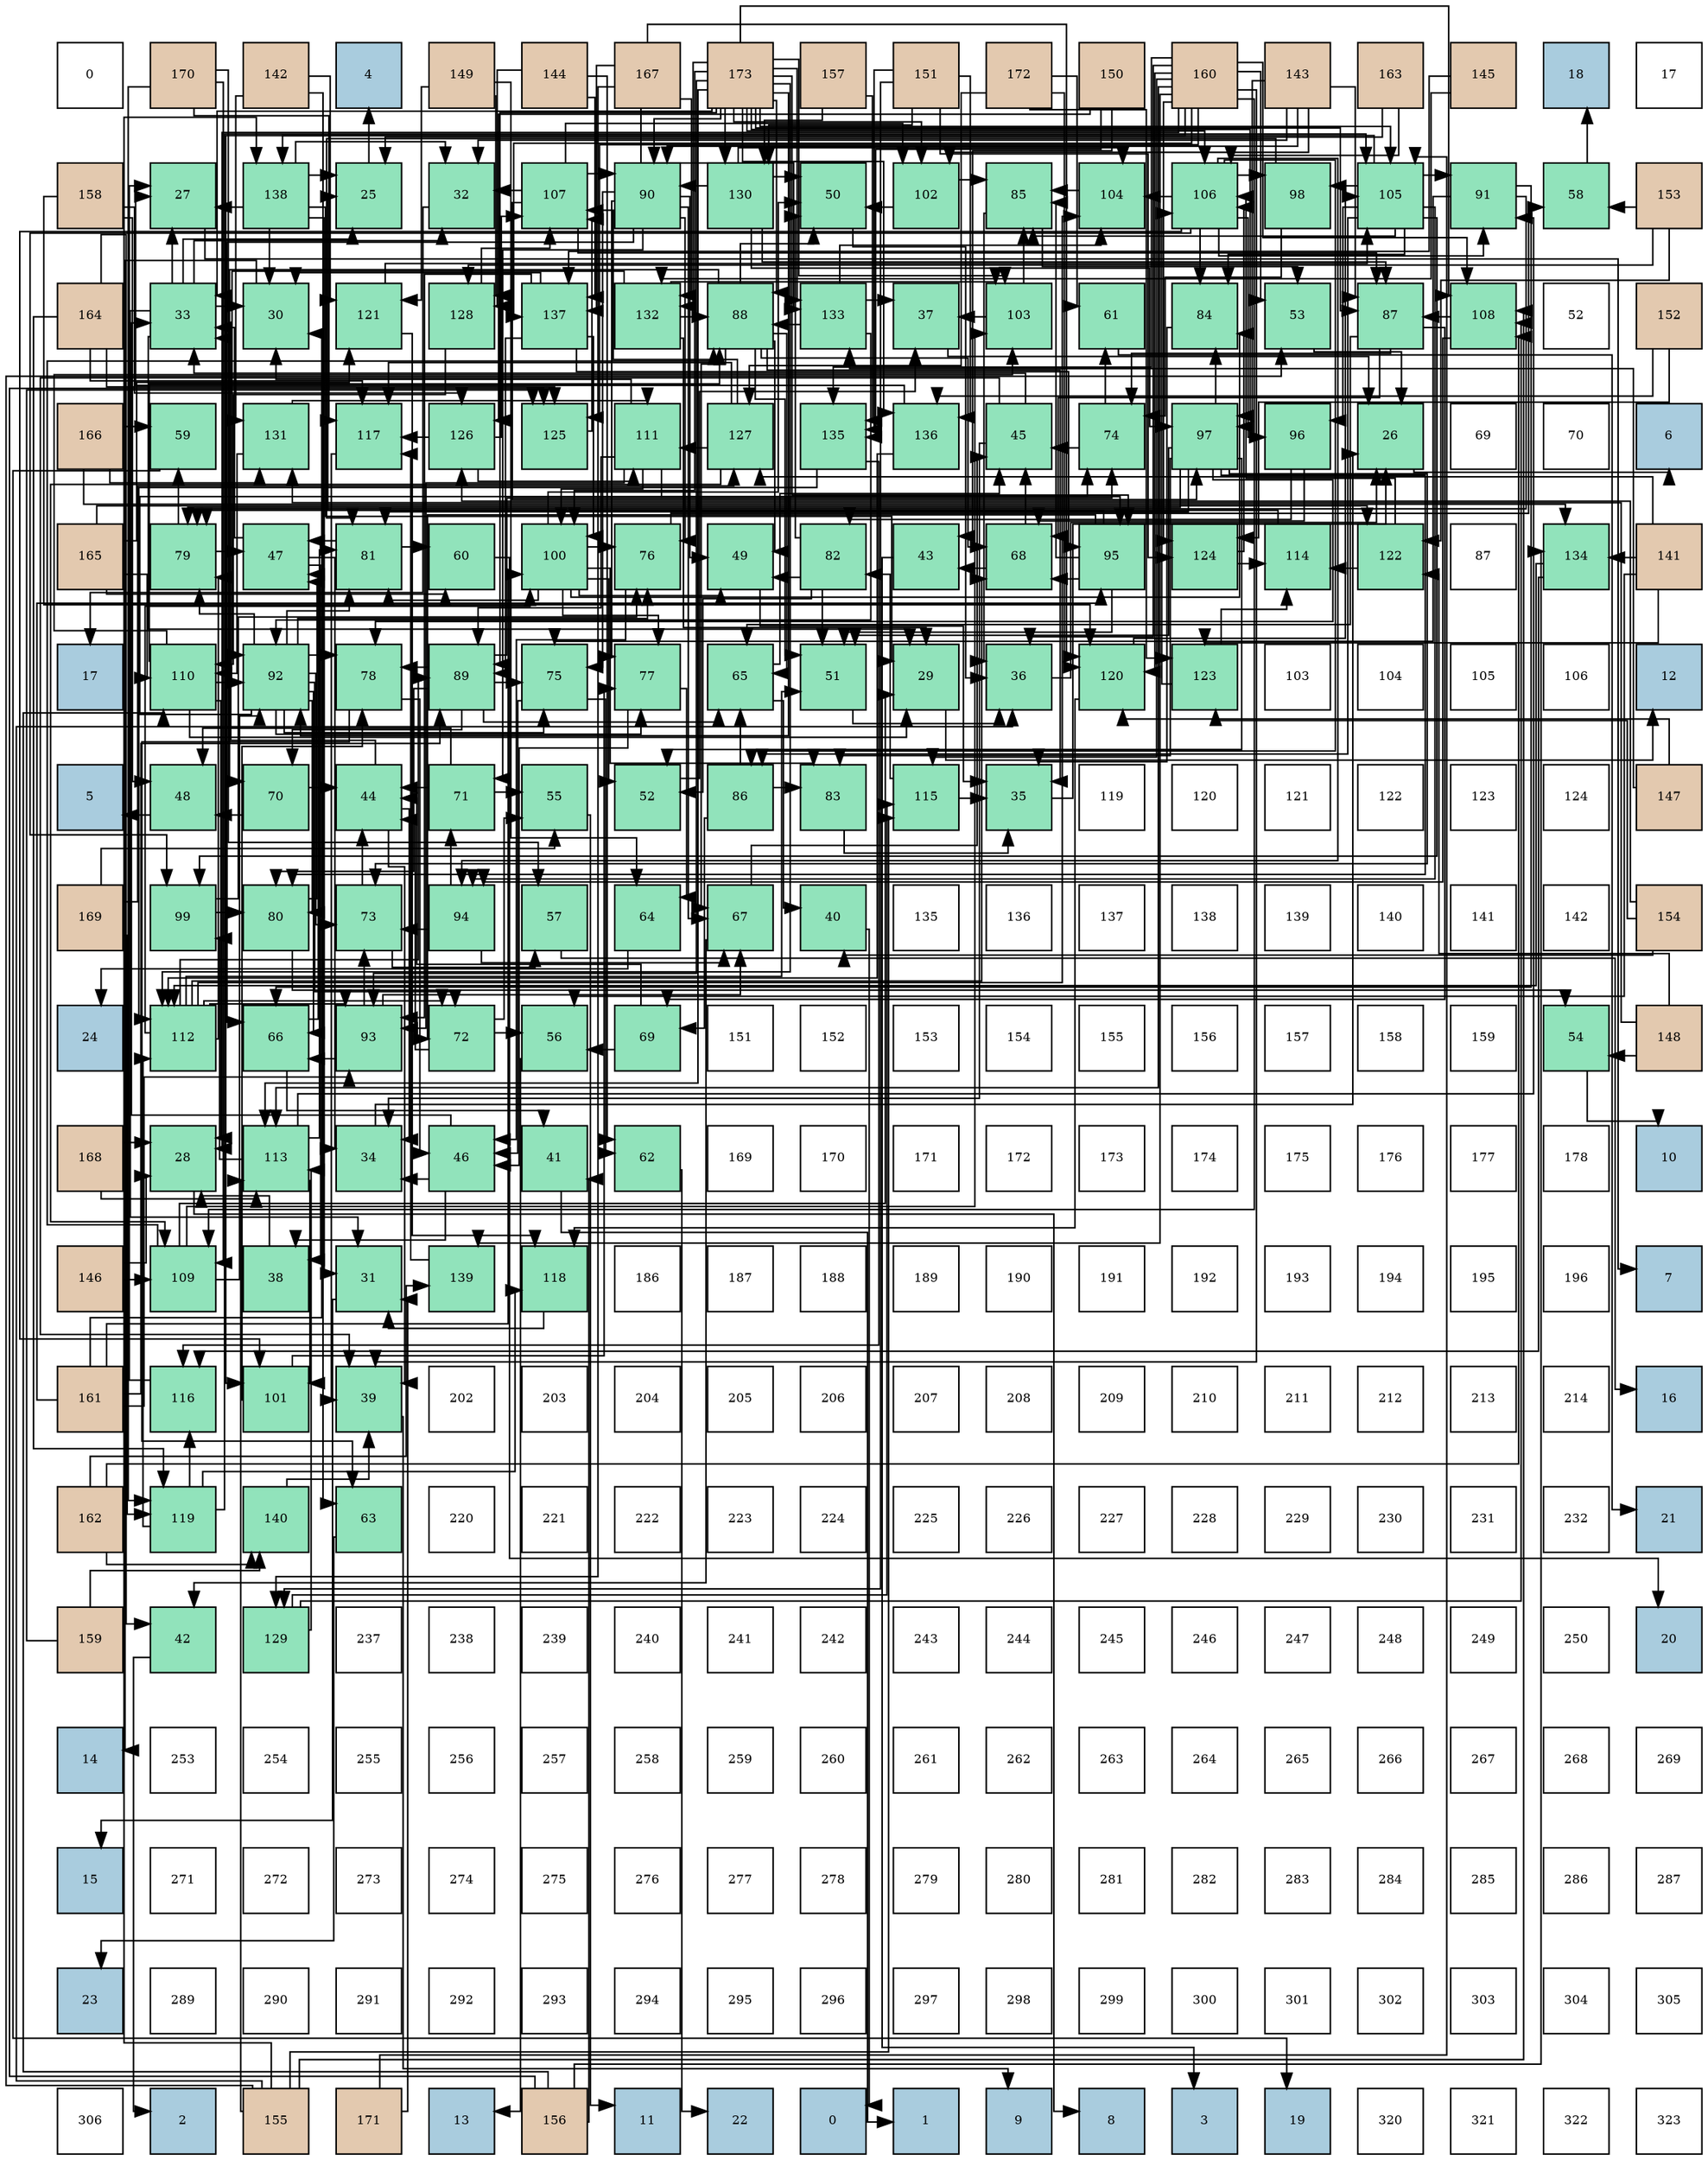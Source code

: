 digraph layout{
 rankdir=TB;
 splines=ortho;
 node [style=filled shape=square fixedsize=true width=0.6];
0[label="0", fontsize=8, fillcolor="#ffffff"];
1[label="170", fontsize=8, fillcolor="#e3c9af"];
2[label="142", fontsize=8, fillcolor="#e3c9af"];
3[label="4", fontsize=8, fillcolor="#a9ccde"];
4[label="149", fontsize=8, fillcolor="#e3c9af"];
5[label="144", fontsize=8, fillcolor="#e3c9af"];
6[label="167", fontsize=8, fillcolor="#e3c9af"];
7[label="173", fontsize=8, fillcolor="#e3c9af"];
8[label="157", fontsize=8, fillcolor="#e3c9af"];
9[label="151", fontsize=8, fillcolor="#e3c9af"];
10[label="172", fontsize=8, fillcolor="#e3c9af"];
11[label="150", fontsize=8, fillcolor="#e3c9af"];
12[label="160", fontsize=8, fillcolor="#e3c9af"];
13[label="143", fontsize=8, fillcolor="#e3c9af"];
14[label="163", fontsize=8, fillcolor="#e3c9af"];
15[label="145", fontsize=8, fillcolor="#e3c9af"];
16[label="18", fontsize=8, fillcolor="#a9ccde"];
17[label="17", fontsize=8, fillcolor="#ffffff"];
18[label="158", fontsize=8, fillcolor="#e3c9af"];
19[label="27", fontsize=8, fillcolor="#91e3bb"];
20[label="138", fontsize=8, fillcolor="#91e3bb"];
21[label="25", fontsize=8, fillcolor="#91e3bb"];
22[label="32", fontsize=8, fillcolor="#91e3bb"];
23[label="107", fontsize=8, fillcolor="#91e3bb"];
24[label="90", fontsize=8, fillcolor="#91e3bb"];
25[label="130", fontsize=8, fillcolor="#91e3bb"];
26[label="50", fontsize=8, fillcolor="#91e3bb"];
27[label="102", fontsize=8, fillcolor="#91e3bb"];
28[label="85", fontsize=8, fillcolor="#91e3bb"];
29[label="104", fontsize=8, fillcolor="#91e3bb"];
30[label="106", fontsize=8, fillcolor="#91e3bb"];
31[label="98", fontsize=8, fillcolor="#91e3bb"];
32[label="105", fontsize=8, fillcolor="#91e3bb"];
33[label="91", fontsize=8, fillcolor="#91e3bb"];
34[label="58", fontsize=8, fillcolor="#91e3bb"];
35[label="153", fontsize=8, fillcolor="#e3c9af"];
36[label="164", fontsize=8, fillcolor="#e3c9af"];
37[label="33", fontsize=8, fillcolor="#91e3bb"];
38[label="30", fontsize=8, fillcolor="#91e3bb"];
39[label="121", fontsize=8, fillcolor="#91e3bb"];
40[label="128", fontsize=8, fillcolor="#91e3bb"];
41[label="137", fontsize=8, fillcolor="#91e3bb"];
42[label="132", fontsize=8, fillcolor="#91e3bb"];
43[label="88", fontsize=8, fillcolor="#91e3bb"];
44[label="133", fontsize=8, fillcolor="#91e3bb"];
45[label="37", fontsize=8, fillcolor="#91e3bb"];
46[label="103", fontsize=8, fillcolor="#91e3bb"];
47[label="61", fontsize=8, fillcolor="#91e3bb"];
48[label="84", fontsize=8, fillcolor="#91e3bb"];
49[label="53", fontsize=8, fillcolor="#91e3bb"];
50[label="87", fontsize=8, fillcolor="#91e3bb"];
51[label="108", fontsize=8, fillcolor="#91e3bb"];
52[label="52", fontsize=8, fillcolor="#ffffff"];
53[label="152", fontsize=8, fillcolor="#e3c9af"];
54[label="166", fontsize=8, fillcolor="#e3c9af"];
55[label="59", fontsize=8, fillcolor="#91e3bb"];
56[label="131", fontsize=8, fillcolor="#91e3bb"];
57[label="117", fontsize=8, fillcolor="#91e3bb"];
58[label="126", fontsize=8, fillcolor="#91e3bb"];
59[label="125", fontsize=8, fillcolor="#91e3bb"];
60[label="111", fontsize=8, fillcolor="#91e3bb"];
61[label="127", fontsize=8, fillcolor="#91e3bb"];
62[label="135", fontsize=8, fillcolor="#91e3bb"];
63[label="136", fontsize=8, fillcolor="#91e3bb"];
64[label="45", fontsize=8, fillcolor="#91e3bb"];
65[label="74", fontsize=8, fillcolor="#91e3bb"];
66[label="97", fontsize=8, fillcolor="#91e3bb"];
67[label="96", fontsize=8, fillcolor="#91e3bb"];
68[label="26", fontsize=8, fillcolor="#91e3bb"];
69[label="69", fontsize=8, fillcolor="#ffffff"];
70[label="70", fontsize=8, fillcolor="#ffffff"];
71[label="6", fontsize=8, fillcolor="#a9ccde"];
72[label="165", fontsize=8, fillcolor="#e3c9af"];
73[label="79", fontsize=8, fillcolor="#91e3bb"];
74[label="47", fontsize=8, fillcolor="#91e3bb"];
75[label="81", fontsize=8, fillcolor="#91e3bb"];
76[label="60", fontsize=8, fillcolor="#91e3bb"];
77[label="100", fontsize=8, fillcolor="#91e3bb"];
78[label="76", fontsize=8, fillcolor="#91e3bb"];
79[label="49", fontsize=8, fillcolor="#91e3bb"];
80[label="82", fontsize=8, fillcolor="#91e3bb"];
81[label="43", fontsize=8, fillcolor="#91e3bb"];
82[label="68", fontsize=8, fillcolor="#91e3bb"];
83[label="95", fontsize=8, fillcolor="#91e3bb"];
84[label="124", fontsize=8, fillcolor="#91e3bb"];
85[label="114", fontsize=8, fillcolor="#91e3bb"];
86[label="122", fontsize=8, fillcolor="#91e3bb"];
87[label="87", fontsize=8, fillcolor="#ffffff"];
88[label="134", fontsize=8, fillcolor="#91e3bb"];
89[label="141", fontsize=8, fillcolor="#e3c9af"];
90[label="17", fontsize=8, fillcolor="#a9ccde"];
91[label="110", fontsize=8, fillcolor="#91e3bb"];
92[label="92", fontsize=8, fillcolor="#91e3bb"];
93[label="78", fontsize=8, fillcolor="#91e3bb"];
94[label="89", fontsize=8, fillcolor="#91e3bb"];
95[label="75", fontsize=8, fillcolor="#91e3bb"];
96[label="77", fontsize=8, fillcolor="#91e3bb"];
97[label="65", fontsize=8, fillcolor="#91e3bb"];
98[label="51", fontsize=8, fillcolor="#91e3bb"];
99[label="29", fontsize=8, fillcolor="#91e3bb"];
100[label="36", fontsize=8, fillcolor="#91e3bb"];
101[label="120", fontsize=8, fillcolor="#91e3bb"];
102[label="123", fontsize=8, fillcolor="#91e3bb"];
103[label="103", fontsize=8, fillcolor="#ffffff"];
104[label="104", fontsize=8, fillcolor="#ffffff"];
105[label="105", fontsize=8, fillcolor="#ffffff"];
106[label="106", fontsize=8, fillcolor="#ffffff"];
107[label="12", fontsize=8, fillcolor="#a9ccde"];
108[label="5", fontsize=8, fillcolor="#a9ccde"];
109[label="48", fontsize=8, fillcolor="#91e3bb"];
110[label="70", fontsize=8, fillcolor="#91e3bb"];
111[label="44", fontsize=8, fillcolor="#91e3bb"];
112[label="71", fontsize=8, fillcolor="#91e3bb"];
113[label="55", fontsize=8, fillcolor="#91e3bb"];
114[label="52", fontsize=8, fillcolor="#91e3bb"];
115[label="86", fontsize=8, fillcolor="#91e3bb"];
116[label="83", fontsize=8, fillcolor="#91e3bb"];
117[label="115", fontsize=8, fillcolor="#91e3bb"];
118[label="35", fontsize=8, fillcolor="#91e3bb"];
119[label="119", fontsize=8, fillcolor="#ffffff"];
120[label="120", fontsize=8, fillcolor="#ffffff"];
121[label="121", fontsize=8, fillcolor="#ffffff"];
122[label="122", fontsize=8, fillcolor="#ffffff"];
123[label="123", fontsize=8, fillcolor="#ffffff"];
124[label="124", fontsize=8, fillcolor="#ffffff"];
125[label="147", fontsize=8, fillcolor="#e3c9af"];
126[label="169", fontsize=8, fillcolor="#e3c9af"];
127[label="99", fontsize=8, fillcolor="#91e3bb"];
128[label="80", fontsize=8, fillcolor="#91e3bb"];
129[label="73", fontsize=8, fillcolor="#91e3bb"];
130[label="94", fontsize=8, fillcolor="#91e3bb"];
131[label="57", fontsize=8, fillcolor="#91e3bb"];
132[label="64", fontsize=8, fillcolor="#91e3bb"];
133[label="67", fontsize=8, fillcolor="#91e3bb"];
134[label="40", fontsize=8, fillcolor="#91e3bb"];
135[label="135", fontsize=8, fillcolor="#ffffff"];
136[label="136", fontsize=8, fillcolor="#ffffff"];
137[label="137", fontsize=8, fillcolor="#ffffff"];
138[label="138", fontsize=8, fillcolor="#ffffff"];
139[label="139", fontsize=8, fillcolor="#ffffff"];
140[label="140", fontsize=8, fillcolor="#ffffff"];
141[label="141", fontsize=8, fillcolor="#ffffff"];
142[label="142", fontsize=8, fillcolor="#ffffff"];
143[label="154", fontsize=8, fillcolor="#e3c9af"];
144[label="24", fontsize=8, fillcolor="#a9ccde"];
145[label="112", fontsize=8, fillcolor="#91e3bb"];
146[label="66", fontsize=8, fillcolor="#91e3bb"];
147[label="93", fontsize=8, fillcolor="#91e3bb"];
148[label="72", fontsize=8, fillcolor="#91e3bb"];
149[label="56", fontsize=8, fillcolor="#91e3bb"];
150[label="69", fontsize=8, fillcolor="#91e3bb"];
151[label="151", fontsize=8, fillcolor="#ffffff"];
152[label="152", fontsize=8, fillcolor="#ffffff"];
153[label="153", fontsize=8, fillcolor="#ffffff"];
154[label="154", fontsize=8, fillcolor="#ffffff"];
155[label="155", fontsize=8, fillcolor="#ffffff"];
156[label="156", fontsize=8, fillcolor="#ffffff"];
157[label="157", fontsize=8, fillcolor="#ffffff"];
158[label="158", fontsize=8, fillcolor="#ffffff"];
159[label="159", fontsize=8, fillcolor="#ffffff"];
160[label="54", fontsize=8, fillcolor="#91e3bb"];
161[label="148", fontsize=8, fillcolor="#e3c9af"];
162[label="168", fontsize=8, fillcolor="#e3c9af"];
163[label="28", fontsize=8, fillcolor="#91e3bb"];
164[label="113", fontsize=8, fillcolor="#91e3bb"];
165[label="34", fontsize=8, fillcolor="#91e3bb"];
166[label="46", fontsize=8, fillcolor="#91e3bb"];
167[label="41", fontsize=8, fillcolor="#91e3bb"];
168[label="62", fontsize=8, fillcolor="#91e3bb"];
169[label="169", fontsize=8, fillcolor="#ffffff"];
170[label="170", fontsize=8, fillcolor="#ffffff"];
171[label="171", fontsize=8, fillcolor="#ffffff"];
172[label="172", fontsize=8, fillcolor="#ffffff"];
173[label="173", fontsize=8, fillcolor="#ffffff"];
174[label="174", fontsize=8, fillcolor="#ffffff"];
175[label="175", fontsize=8, fillcolor="#ffffff"];
176[label="176", fontsize=8, fillcolor="#ffffff"];
177[label="177", fontsize=8, fillcolor="#ffffff"];
178[label="178", fontsize=8, fillcolor="#ffffff"];
179[label="10", fontsize=8, fillcolor="#a9ccde"];
180[label="146", fontsize=8, fillcolor="#e3c9af"];
181[label="109", fontsize=8, fillcolor="#91e3bb"];
182[label="38", fontsize=8, fillcolor="#91e3bb"];
183[label="31", fontsize=8, fillcolor="#91e3bb"];
184[label="139", fontsize=8, fillcolor="#91e3bb"];
185[label="118", fontsize=8, fillcolor="#91e3bb"];
186[label="186", fontsize=8, fillcolor="#ffffff"];
187[label="187", fontsize=8, fillcolor="#ffffff"];
188[label="188", fontsize=8, fillcolor="#ffffff"];
189[label="189", fontsize=8, fillcolor="#ffffff"];
190[label="190", fontsize=8, fillcolor="#ffffff"];
191[label="191", fontsize=8, fillcolor="#ffffff"];
192[label="192", fontsize=8, fillcolor="#ffffff"];
193[label="193", fontsize=8, fillcolor="#ffffff"];
194[label="194", fontsize=8, fillcolor="#ffffff"];
195[label="195", fontsize=8, fillcolor="#ffffff"];
196[label="196", fontsize=8, fillcolor="#ffffff"];
197[label="7", fontsize=8, fillcolor="#a9ccde"];
198[label="161", fontsize=8, fillcolor="#e3c9af"];
199[label="116", fontsize=8, fillcolor="#91e3bb"];
200[label="101", fontsize=8, fillcolor="#91e3bb"];
201[label="39", fontsize=8, fillcolor="#91e3bb"];
202[label="202", fontsize=8, fillcolor="#ffffff"];
203[label="203", fontsize=8, fillcolor="#ffffff"];
204[label="204", fontsize=8, fillcolor="#ffffff"];
205[label="205", fontsize=8, fillcolor="#ffffff"];
206[label="206", fontsize=8, fillcolor="#ffffff"];
207[label="207", fontsize=8, fillcolor="#ffffff"];
208[label="208", fontsize=8, fillcolor="#ffffff"];
209[label="209", fontsize=8, fillcolor="#ffffff"];
210[label="210", fontsize=8, fillcolor="#ffffff"];
211[label="211", fontsize=8, fillcolor="#ffffff"];
212[label="212", fontsize=8, fillcolor="#ffffff"];
213[label="213", fontsize=8, fillcolor="#ffffff"];
214[label="214", fontsize=8, fillcolor="#ffffff"];
215[label="16", fontsize=8, fillcolor="#a9ccde"];
216[label="162", fontsize=8, fillcolor="#e3c9af"];
217[label="119", fontsize=8, fillcolor="#91e3bb"];
218[label="140", fontsize=8, fillcolor="#91e3bb"];
219[label="63", fontsize=8, fillcolor="#91e3bb"];
220[label="220", fontsize=8, fillcolor="#ffffff"];
221[label="221", fontsize=8, fillcolor="#ffffff"];
222[label="222", fontsize=8, fillcolor="#ffffff"];
223[label="223", fontsize=8, fillcolor="#ffffff"];
224[label="224", fontsize=8, fillcolor="#ffffff"];
225[label="225", fontsize=8, fillcolor="#ffffff"];
226[label="226", fontsize=8, fillcolor="#ffffff"];
227[label="227", fontsize=8, fillcolor="#ffffff"];
228[label="228", fontsize=8, fillcolor="#ffffff"];
229[label="229", fontsize=8, fillcolor="#ffffff"];
230[label="230", fontsize=8, fillcolor="#ffffff"];
231[label="231", fontsize=8, fillcolor="#ffffff"];
232[label="232", fontsize=8, fillcolor="#ffffff"];
233[label="21", fontsize=8, fillcolor="#a9ccde"];
234[label="159", fontsize=8, fillcolor="#e3c9af"];
235[label="42", fontsize=8, fillcolor="#91e3bb"];
236[label="129", fontsize=8, fillcolor="#91e3bb"];
237[label="237", fontsize=8, fillcolor="#ffffff"];
238[label="238", fontsize=8, fillcolor="#ffffff"];
239[label="239", fontsize=8, fillcolor="#ffffff"];
240[label="240", fontsize=8, fillcolor="#ffffff"];
241[label="241", fontsize=8, fillcolor="#ffffff"];
242[label="242", fontsize=8, fillcolor="#ffffff"];
243[label="243", fontsize=8, fillcolor="#ffffff"];
244[label="244", fontsize=8, fillcolor="#ffffff"];
245[label="245", fontsize=8, fillcolor="#ffffff"];
246[label="246", fontsize=8, fillcolor="#ffffff"];
247[label="247", fontsize=8, fillcolor="#ffffff"];
248[label="248", fontsize=8, fillcolor="#ffffff"];
249[label="249", fontsize=8, fillcolor="#ffffff"];
250[label="250", fontsize=8, fillcolor="#ffffff"];
251[label="20", fontsize=8, fillcolor="#a9ccde"];
252[label="14", fontsize=8, fillcolor="#a9ccde"];
253[label="253", fontsize=8, fillcolor="#ffffff"];
254[label="254", fontsize=8, fillcolor="#ffffff"];
255[label="255", fontsize=8, fillcolor="#ffffff"];
256[label="256", fontsize=8, fillcolor="#ffffff"];
257[label="257", fontsize=8, fillcolor="#ffffff"];
258[label="258", fontsize=8, fillcolor="#ffffff"];
259[label="259", fontsize=8, fillcolor="#ffffff"];
260[label="260", fontsize=8, fillcolor="#ffffff"];
261[label="261", fontsize=8, fillcolor="#ffffff"];
262[label="262", fontsize=8, fillcolor="#ffffff"];
263[label="263", fontsize=8, fillcolor="#ffffff"];
264[label="264", fontsize=8, fillcolor="#ffffff"];
265[label="265", fontsize=8, fillcolor="#ffffff"];
266[label="266", fontsize=8, fillcolor="#ffffff"];
267[label="267", fontsize=8, fillcolor="#ffffff"];
268[label="268", fontsize=8, fillcolor="#ffffff"];
269[label="269", fontsize=8, fillcolor="#ffffff"];
270[label="15", fontsize=8, fillcolor="#a9ccde"];
271[label="271", fontsize=8, fillcolor="#ffffff"];
272[label="272", fontsize=8, fillcolor="#ffffff"];
273[label="273", fontsize=8, fillcolor="#ffffff"];
274[label="274", fontsize=8, fillcolor="#ffffff"];
275[label="275", fontsize=8, fillcolor="#ffffff"];
276[label="276", fontsize=8, fillcolor="#ffffff"];
277[label="277", fontsize=8, fillcolor="#ffffff"];
278[label="278", fontsize=8, fillcolor="#ffffff"];
279[label="279", fontsize=8, fillcolor="#ffffff"];
280[label="280", fontsize=8, fillcolor="#ffffff"];
281[label="281", fontsize=8, fillcolor="#ffffff"];
282[label="282", fontsize=8, fillcolor="#ffffff"];
283[label="283", fontsize=8, fillcolor="#ffffff"];
284[label="284", fontsize=8, fillcolor="#ffffff"];
285[label="285", fontsize=8, fillcolor="#ffffff"];
286[label="286", fontsize=8, fillcolor="#ffffff"];
287[label="287", fontsize=8, fillcolor="#ffffff"];
288[label="23", fontsize=8, fillcolor="#a9ccde"];
289[label="289", fontsize=8, fillcolor="#ffffff"];
290[label="290", fontsize=8, fillcolor="#ffffff"];
291[label="291", fontsize=8, fillcolor="#ffffff"];
292[label="292", fontsize=8, fillcolor="#ffffff"];
293[label="293", fontsize=8, fillcolor="#ffffff"];
294[label="294", fontsize=8, fillcolor="#ffffff"];
295[label="295", fontsize=8, fillcolor="#ffffff"];
296[label="296", fontsize=8, fillcolor="#ffffff"];
297[label="297", fontsize=8, fillcolor="#ffffff"];
298[label="298", fontsize=8, fillcolor="#ffffff"];
299[label="299", fontsize=8, fillcolor="#ffffff"];
300[label="300", fontsize=8, fillcolor="#ffffff"];
301[label="301", fontsize=8, fillcolor="#ffffff"];
302[label="302", fontsize=8, fillcolor="#ffffff"];
303[label="303", fontsize=8, fillcolor="#ffffff"];
304[label="304", fontsize=8, fillcolor="#ffffff"];
305[label="305", fontsize=8, fillcolor="#ffffff"];
306[label="306", fontsize=8, fillcolor="#ffffff"];
307[label="2", fontsize=8, fillcolor="#a9ccde"];
308[label="155", fontsize=8, fillcolor="#e3c9af"];
309[label="171", fontsize=8, fillcolor="#e3c9af"];
310[label="13", fontsize=8, fillcolor="#a9ccde"];
311[label="156", fontsize=8, fillcolor="#e3c9af"];
312[label="11", fontsize=8, fillcolor="#a9ccde"];
313[label="22", fontsize=8, fillcolor="#a9ccde"];
314[label="0", fontsize=8, fillcolor="#a9ccde"];
315[label="1", fontsize=8, fillcolor="#a9ccde"];
316[label="9", fontsize=8, fillcolor="#a9ccde"];
317[label="8", fontsize=8, fillcolor="#a9ccde"];
318[label="3", fontsize=8, fillcolor="#a9ccde"];
319[label="19", fontsize=8, fillcolor="#a9ccde"];
320[label="320", fontsize=8, fillcolor="#ffffff"];
321[label="321", fontsize=8, fillcolor="#ffffff"];
322[label="322", fontsize=8, fillcolor="#ffffff"];
323[label="323", fontsize=8, fillcolor="#ffffff"];
edge [constraint=false, style=vis];21 -> 3;
68 -> 71;
19 -> 197;
163 -> 317;
99 -> 107;
38 -> 252;
183 -> 270;
22 -> 90;
37 -> 21;
37 -> 19;
37 -> 99;
37 -> 38;
37 -> 183;
37 -> 22;
165 -> 68;
118 -> 68;
100 -> 68;
45 -> 68;
182 -> 163;
201 -> 316;
134 -> 314;
167 -> 315;
235 -> 307;
81 -> 318;
111 -> 37;
111 -> 165;
111 -> 201;
64 -> 37;
64 -> 165;
64 -> 201;
166 -> 37;
166 -> 165;
166 -> 182;
74 -> 37;
74 -> 165;
74 -> 182;
109 -> 108;
79 -> 118;
26 -> 100;
98 -> 100;
114 -> 45;
49 -> 68;
160 -> 179;
113 -> 312;
149 -> 310;
131 -> 215;
34 -> 16;
55 -> 319;
76 -> 251;
47 -> 233;
168 -> 313;
219 -> 288;
132 -> 144;
97 -> 134;
97 -> 64;
146 -> 167;
146 -> 74;
133 -> 235;
133 -> 64;
82 -> 81;
82 -> 64;
150 -> 111;
150 -> 149;
110 -> 111;
110 -> 109;
112 -> 111;
112 -> 109;
112 -> 113;
148 -> 111;
148 -> 113;
148 -> 149;
129 -> 111;
129 -> 131;
65 -> 64;
65 -> 47;
95 -> 166;
95 -> 168;
78 -> 166;
78 -> 34;
96 -> 166;
96 -> 132;
93 -> 166;
93 -> 219;
73 -> 74;
73 -> 55;
128 -> 74;
128 -> 160;
75 -> 74;
75 -> 76;
80 -> 79;
80 -> 26;
80 -> 98;
80 -> 114;
116 -> 118;
48 -> 118;
28 -> 100;
28 -> 49;
115 -> 97;
115 -> 150;
115 -> 116;
50 -> 97;
50 -> 82;
50 -> 150;
50 -> 65;
43 -> 118;
43 -> 79;
43 -> 26;
43 -> 98;
43 -> 97;
43 -> 133;
43 -> 82;
43 -> 110;
94 -> 97;
94 -> 110;
94 -> 65;
94 -> 95;
94 -> 93;
94 -> 128;
24 -> 79;
24 -> 146;
24 -> 133;
24 -> 112;
24 -> 95;
24 -> 78;
24 -> 96;
33 -> 146;
33 -> 95;
33 -> 73;
92 -> 146;
92 -> 148;
92 -> 129;
92 -> 65;
92 -> 95;
92 -> 78;
92 -> 96;
92 -> 93;
92 -> 73;
92 -> 128;
92 -> 75;
147 -> 146;
147 -> 133;
147 -> 129;
130 -> 133;
130 -> 112;
130 -> 129;
83 -> 98;
83 -> 82;
83 -> 148;
83 -> 73;
83 -> 28;
67 -> 82;
67 -> 80;
66 -> 98;
66 -> 114;
66 -> 129;
66 -> 93;
66 -> 73;
66 -> 128;
66 -> 75;
66 -> 116;
66 -> 48;
31 -> 65;
31 -> 75;
127 -> 78;
127 -> 128;
77 -> 79;
77 -> 26;
77 -> 114;
77 -> 78;
77 -> 96;
77 -> 75;
77 -> 116;
77 -> 48;
200 -> 96;
200 -> 93;
27 -> 26;
27 -> 28;
46 -> 45;
46 -> 28;
29 -> 28;
32 -> 48;
32 -> 28;
32 -> 115;
32 -> 33;
32 -> 130;
32 -> 67;
32 -> 31;
32 -> 127;
32 -> 200;
30 -> 48;
30 -> 115;
30 -> 33;
30 -> 130;
30 -> 67;
30 -> 31;
30 -> 127;
30 -> 200;
30 -> 29;
23 -> 22;
23 -> 50;
23 -> 24;
23 -> 66;
23 -> 27;
51 -> 50;
51 -> 130;
181 -> 99;
181 -> 43;
181 -> 92;
181 -> 46;
91 -> 163;
91 -> 99;
91 -> 43;
91 -> 92;
91 -> 46;
60 -> 38;
60 -> 94;
60 -> 147;
60 -> 83;
60 -> 77;
145 -> 98;
145 -> 82;
145 -> 148;
145 -> 73;
145 -> 94;
145 -> 147;
145 -> 77;
145 -> 29;
164 -> 75;
164 -> 33;
164 -> 127;
164 -> 200;
85 -> 21;
117 -> 118;
117 -> 80;
199 -> 19;
57 -> 201;
185 -> 183;
217 -> 32;
217 -> 145;
217 -> 199;
217 -> 185;
101 -> 32;
101 -> 185;
39 -> 32;
39 -> 185;
86 -> 30;
86 -> 85;
102 -> 30;
102 -> 85;
84 -> 30;
84 -> 85;
59 -> 23;
58 -> 23;
58 -> 60;
58 -> 57;
61 -> 23;
61 -> 181;
61 -> 60;
61 -> 57;
40 -> 23;
40 -> 91;
236 -> 51;
236 -> 164;
236 -> 117;
25 -> 26;
25 -> 50;
25 -> 24;
25 -> 66;
25 -> 29;
56 -> 91;
56 -> 60;
42 -> 99;
42 -> 43;
42 -> 92;
42 -> 46;
44 -> 45;
44 -> 43;
44 -> 92;
44 -> 29;
88 -> 145;
88 -> 199;
62 -> 145;
62 -> 199;
63 -> 19;
63 -> 145;
41 -> 38;
41 -> 94;
41 -> 147;
41 -> 83;
41 -> 77;
20 -> 21;
20 -> 19;
20 -> 99;
20 -> 38;
20 -> 183;
20 -> 22;
184 -> 57;
218 -> 201;
89 -> 149;
89 -> 102;
89 -> 61;
89 -> 88;
2 -> 219;
2 -> 39;
2 -> 56;
13 -> 22;
13 -> 50;
13 -> 24;
13 -> 66;
13 -> 27;
5 -> 168;
5 -> 40;
5 -> 41;
15 -> 42;
15 -> 41;
180 -> 163;
180 -> 181;
125 -> 101;
125 -> 44;
161 -> 160;
161 -> 86;
161 -> 56;
4 -> 132;
4 -> 39;
4 -> 40;
11 -> 81;
11 -> 58;
11 -> 62;
9 -> 84;
9 -> 236;
9 -> 25;
9 -> 62;
9 -> 63;
53 -> 84;
53 -> 63;
35 -> 34;
35 -> 86;
35 -> 40;
143 -> 134;
143 -> 102;
143 -> 58;
308 -> 100;
308 -> 49;
308 -> 51;
308 -> 164;
308 -> 117;
308 -> 20;
311 -> 167;
311 -> 91;
311 -> 59;
311 -> 88;
8 -> 25;
8 -> 62;
18 -> 109;
18 -> 101;
18 -> 58;
234 -> 59;
234 -> 218;
12 -> 163;
12 -> 100;
12 -> 201;
12 -> 49;
12 -> 51;
12 -> 181;
12 -> 164;
12 -> 117;
12 -> 101;
12 -> 84;
12 -> 59;
12 -> 62;
12 -> 41;
12 -> 20;
12 -> 184;
198 -> 38;
198 -> 94;
198 -> 147;
198 -> 83;
198 -> 77;
216 -> 51;
216 -> 184;
216 -> 218;
14 -> 21;
14 -> 30;
36 -> 235;
36 -> 57;
36 -> 217;
36 -> 59;
72 -> 76;
72 -> 91;
72 -> 39;
72 -> 86;
54 -> 55;
54 -> 56;
54 -> 88;
6 -> 101;
6 -> 236;
6 -> 42;
6 -> 44;
6 -> 41;
162 -> 163;
162 -> 164;
126 -> 113;
126 -> 217;
126 -> 61;
1 -> 131;
1 -> 181;
1 -> 57;
1 -> 217;
309 -> 183;
309 -> 32;
10 -> 47;
10 -> 101;
10 -> 102;
10 -> 61;
7 -> 37;
7 -> 50;
7 -> 43;
7 -> 94;
7 -> 24;
7 -> 92;
7 -> 147;
7 -> 83;
7 -> 66;
7 -> 77;
7 -> 27;
7 -> 46;
7 -> 32;
7 -> 30;
7 -> 51;
7 -> 145;
7 -> 164;
7 -> 25;
7 -> 42;
7 -> 44;
7 -> 63;
edge [constraint=true, style=invis];
0 -> 18 -> 36 -> 54 -> 72 -> 90 -> 108 -> 126 -> 144 -> 162 -> 180 -> 198 -> 216 -> 234 -> 252 -> 270 -> 288 -> 306;
1 -> 19 -> 37 -> 55 -> 73 -> 91 -> 109 -> 127 -> 145 -> 163 -> 181 -> 199 -> 217 -> 235 -> 253 -> 271 -> 289 -> 307;
2 -> 20 -> 38 -> 56 -> 74 -> 92 -> 110 -> 128 -> 146 -> 164 -> 182 -> 200 -> 218 -> 236 -> 254 -> 272 -> 290 -> 308;
3 -> 21 -> 39 -> 57 -> 75 -> 93 -> 111 -> 129 -> 147 -> 165 -> 183 -> 201 -> 219 -> 237 -> 255 -> 273 -> 291 -> 309;
4 -> 22 -> 40 -> 58 -> 76 -> 94 -> 112 -> 130 -> 148 -> 166 -> 184 -> 202 -> 220 -> 238 -> 256 -> 274 -> 292 -> 310;
5 -> 23 -> 41 -> 59 -> 77 -> 95 -> 113 -> 131 -> 149 -> 167 -> 185 -> 203 -> 221 -> 239 -> 257 -> 275 -> 293 -> 311;
6 -> 24 -> 42 -> 60 -> 78 -> 96 -> 114 -> 132 -> 150 -> 168 -> 186 -> 204 -> 222 -> 240 -> 258 -> 276 -> 294 -> 312;
7 -> 25 -> 43 -> 61 -> 79 -> 97 -> 115 -> 133 -> 151 -> 169 -> 187 -> 205 -> 223 -> 241 -> 259 -> 277 -> 295 -> 313;
8 -> 26 -> 44 -> 62 -> 80 -> 98 -> 116 -> 134 -> 152 -> 170 -> 188 -> 206 -> 224 -> 242 -> 260 -> 278 -> 296 -> 314;
9 -> 27 -> 45 -> 63 -> 81 -> 99 -> 117 -> 135 -> 153 -> 171 -> 189 -> 207 -> 225 -> 243 -> 261 -> 279 -> 297 -> 315;
10 -> 28 -> 46 -> 64 -> 82 -> 100 -> 118 -> 136 -> 154 -> 172 -> 190 -> 208 -> 226 -> 244 -> 262 -> 280 -> 298 -> 316;
11 -> 29 -> 47 -> 65 -> 83 -> 101 -> 119 -> 137 -> 155 -> 173 -> 191 -> 209 -> 227 -> 245 -> 263 -> 281 -> 299 -> 317;
12 -> 30 -> 48 -> 66 -> 84 -> 102 -> 120 -> 138 -> 156 -> 174 -> 192 -> 210 -> 228 -> 246 -> 264 -> 282 -> 300 -> 318;
13 -> 31 -> 49 -> 67 -> 85 -> 103 -> 121 -> 139 -> 157 -> 175 -> 193 -> 211 -> 229 -> 247 -> 265 -> 283 -> 301 -> 319;
14 -> 32 -> 50 -> 68 -> 86 -> 104 -> 122 -> 140 -> 158 -> 176 -> 194 -> 212 -> 230 -> 248 -> 266 -> 284 -> 302 -> 320;
15 -> 33 -> 51 -> 69 -> 87 -> 105 -> 123 -> 141 -> 159 -> 177 -> 195 -> 213 -> 231 -> 249 -> 267 -> 285 -> 303 -> 321;
16 -> 34 -> 52 -> 70 -> 88 -> 106 -> 124 -> 142 -> 160 -> 178 -> 196 -> 214 -> 232 -> 250 -> 268 -> 286 -> 304 -> 322;
17 -> 35 -> 53 -> 71 -> 89 -> 107 -> 125 -> 143 -> 161 -> 179 -> 197 -> 215 -> 233 -> 251 -> 269 -> 287 -> 305 -> 323;
rank = same {0 -> 1 -> 2 -> 3 -> 4 -> 5 -> 6 -> 7 -> 8 -> 9 -> 10 -> 11 -> 12 -> 13 -> 14 -> 15 -> 16 -> 17};
rank = same {18 -> 19 -> 20 -> 21 -> 22 -> 23 -> 24 -> 25 -> 26 -> 27 -> 28 -> 29 -> 30 -> 31 -> 32 -> 33 -> 34 -> 35};
rank = same {36 -> 37 -> 38 -> 39 -> 40 -> 41 -> 42 -> 43 -> 44 -> 45 -> 46 -> 47 -> 48 -> 49 -> 50 -> 51 -> 52 -> 53};
rank = same {54 -> 55 -> 56 -> 57 -> 58 -> 59 -> 60 -> 61 -> 62 -> 63 -> 64 -> 65 -> 66 -> 67 -> 68 -> 69 -> 70 -> 71};
rank = same {72 -> 73 -> 74 -> 75 -> 76 -> 77 -> 78 -> 79 -> 80 -> 81 -> 82 -> 83 -> 84 -> 85 -> 86 -> 87 -> 88 -> 89};
rank = same {90 -> 91 -> 92 -> 93 -> 94 -> 95 -> 96 -> 97 -> 98 -> 99 -> 100 -> 101 -> 102 -> 103 -> 104 -> 105 -> 106 -> 107};
rank = same {108 -> 109 -> 110 -> 111 -> 112 -> 113 -> 114 -> 115 -> 116 -> 117 -> 118 -> 119 -> 120 -> 121 -> 122 -> 123 -> 124 -> 125};
rank = same {126 -> 127 -> 128 -> 129 -> 130 -> 131 -> 132 -> 133 -> 134 -> 135 -> 136 -> 137 -> 138 -> 139 -> 140 -> 141 -> 142 -> 143};
rank = same {144 -> 145 -> 146 -> 147 -> 148 -> 149 -> 150 -> 151 -> 152 -> 153 -> 154 -> 155 -> 156 -> 157 -> 158 -> 159 -> 160 -> 161};
rank = same {162 -> 163 -> 164 -> 165 -> 166 -> 167 -> 168 -> 169 -> 170 -> 171 -> 172 -> 173 -> 174 -> 175 -> 176 -> 177 -> 178 -> 179};
rank = same {180 -> 181 -> 182 -> 183 -> 184 -> 185 -> 186 -> 187 -> 188 -> 189 -> 190 -> 191 -> 192 -> 193 -> 194 -> 195 -> 196 -> 197};
rank = same {198 -> 199 -> 200 -> 201 -> 202 -> 203 -> 204 -> 205 -> 206 -> 207 -> 208 -> 209 -> 210 -> 211 -> 212 -> 213 -> 214 -> 215};
rank = same {216 -> 217 -> 218 -> 219 -> 220 -> 221 -> 222 -> 223 -> 224 -> 225 -> 226 -> 227 -> 228 -> 229 -> 230 -> 231 -> 232 -> 233};
rank = same {234 -> 235 -> 236 -> 237 -> 238 -> 239 -> 240 -> 241 -> 242 -> 243 -> 244 -> 245 -> 246 -> 247 -> 248 -> 249 -> 250 -> 251};
rank = same {252 -> 253 -> 254 -> 255 -> 256 -> 257 -> 258 -> 259 -> 260 -> 261 -> 262 -> 263 -> 264 -> 265 -> 266 -> 267 -> 268 -> 269};
rank = same {270 -> 271 -> 272 -> 273 -> 274 -> 275 -> 276 -> 277 -> 278 -> 279 -> 280 -> 281 -> 282 -> 283 -> 284 -> 285 -> 286 -> 287};
rank = same {288 -> 289 -> 290 -> 291 -> 292 -> 293 -> 294 -> 295 -> 296 -> 297 -> 298 -> 299 -> 300 -> 301 -> 302 -> 303 -> 304 -> 305};
rank = same {306 -> 307 -> 308 -> 309 -> 310 -> 311 -> 312 -> 313 -> 314 -> 315 -> 316 -> 317 -> 318 -> 319 -> 320 -> 321 -> 322 -> 323};
}